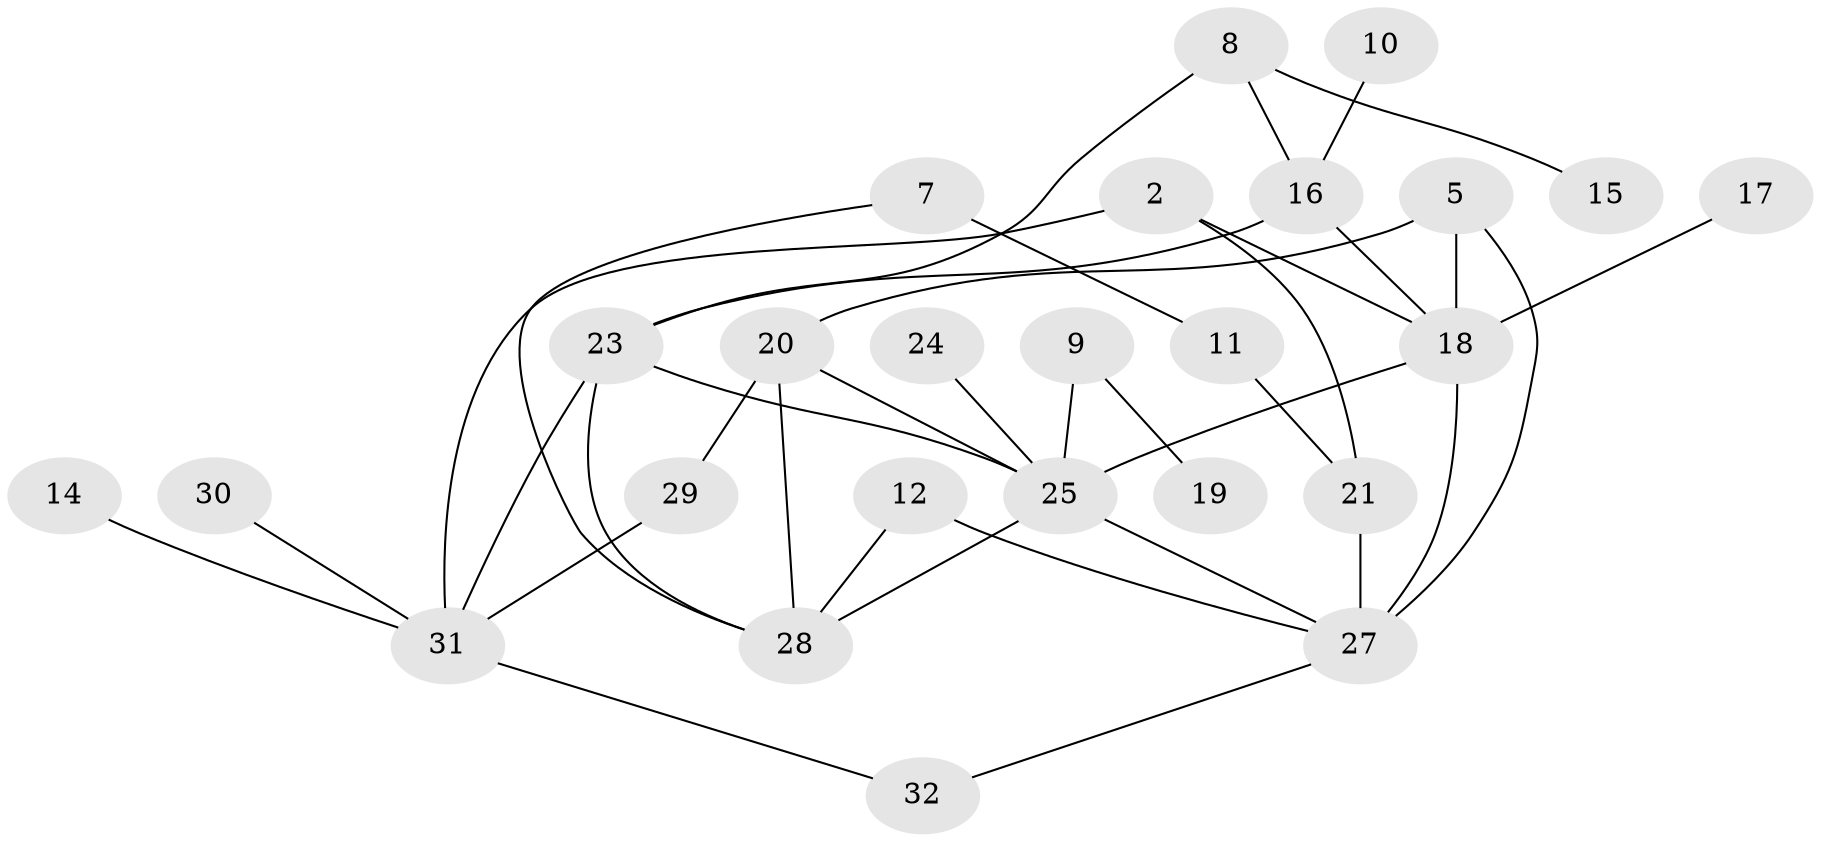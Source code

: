 // original degree distribution, {0: 0.0625, 3: 0.265625, 1: 0.25, 4: 0.125, 2: 0.25, 7: 0.015625, 5: 0.03125}
// Generated by graph-tools (version 1.1) at 2025/25/03/09/25 03:25:24]
// undirected, 25 vertices, 37 edges
graph export_dot {
graph [start="1"]
  node [color=gray90,style=filled];
  2;
  5;
  7;
  8;
  9;
  10;
  11;
  12;
  14;
  15;
  16;
  17;
  18;
  19;
  20;
  21;
  23;
  24;
  25;
  27;
  28;
  29;
  30;
  31;
  32;
  2 -- 18 [weight=1.0];
  2 -- 21 [weight=1.0];
  2 -- 31 [weight=1.0];
  5 -- 18 [weight=1.0];
  5 -- 20 [weight=1.0];
  5 -- 27 [weight=1.0];
  7 -- 11 [weight=2.0];
  7 -- 28 [weight=1.0];
  8 -- 15 [weight=1.0];
  8 -- 16 [weight=1.0];
  8 -- 23 [weight=1.0];
  9 -- 19 [weight=1.0];
  9 -- 25 [weight=1.0];
  10 -- 16 [weight=1.0];
  11 -- 21 [weight=1.0];
  12 -- 27 [weight=1.0];
  12 -- 28 [weight=1.0];
  14 -- 31 [weight=1.0];
  16 -- 18 [weight=1.0];
  16 -- 23 [weight=1.0];
  17 -- 18 [weight=1.0];
  18 -- 25 [weight=1.0];
  18 -- 27 [weight=2.0];
  20 -- 25 [weight=1.0];
  20 -- 28 [weight=1.0];
  20 -- 29 [weight=1.0];
  21 -- 27 [weight=1.0];
  23 -- 25 [weight=1.0];
  23 -- 28 [weight=2.0];
  23 -- 31 [weight=1.0];
  24 -- 25 [weight=1.0];
  25 -- 27 [weight=1.0];
  25 -- 28 [weight=2.0];
  27 -- 32 [weight=1.0];
  29 -- 31 [weight=1.0];
  30 -- 31 [weight=1.0];
  31 -- 32 [weight=1.0];
}
